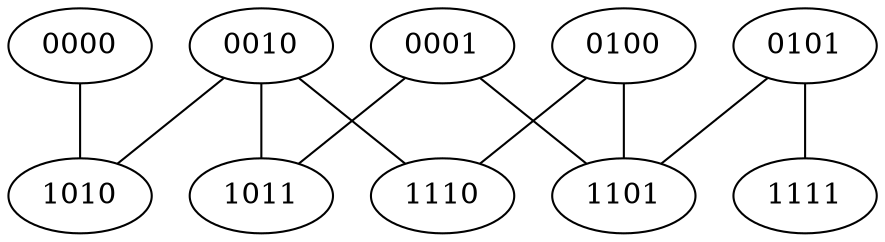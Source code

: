 graph "" {
	graph [bb="0,0,376.7,108"];
	node [label="\N"];
	0000	[height=0.5,
		label=0000,
		pos="30.35,90",
		width=0.84307];
	1010	[height=0.5,
		label=1010,
		pos="30.35,18",
		width=0.84307];
	0000 -- 1010	[key="0 -> 10",
		pos="30.35,71.697 30.35,60.846 30.35,46.917 30.35,36.104"];
	0001	[height=0.5,
		label=0001,
		pos="188.35,90",
		width=0.84307];
	1011	[height=0.5,
		label=1011,
		pos="109.35,18",
		width=0.84307];
	0001 -- 1011	[key="1 -> 11",
		pos="171.98,74.496 158.42,62.482 139.25,45.494 125.7,33.485"];
	1101	[height=0.5,
		label=1101,
		pos="267.35,18",
		width=0.84307];
	0001 -- 1101	[key="1 -> 13",
		pos="204.72,74.496 218.28,62.482 237.45,45.494 251,33.485"];
	0010	[height=0.5,
		label=0010,
		pos="109.35,90",
		width=0.84307];
	0010 -- 1010	[key="2 -> 10",
		pos="92.982,74.496 79.423,62.482 60.251,45.494 46.698,33.485"];
	0010 -- 1011	[key="2 -> 11",
		pos="109.35,71.697 109.35,60.846 109.35,46.917 109.35,36.104"];
	1110	[height=0.5,
		label=1110,
		pos="188.35,18",
		width=0.84307];
	0010 -- 1110	[key="2 -> 14",
		pos="125.72,74.496 139.28,62.482 158.45,45.494 172,33.485"];
	0100	[height=0.5,
		label=0100,
		pos="267.35,90",
		width=0.84307];
	0100 -- 1101	[key="4 -> 13",
		pos="267.35,71.697 267.35,60.846 267.35,46.917 267.35,36.104"];
	0100 -- 1110	[key="4 -> 14",
		pos="250.98,74.496 237.42,62.482 218.25,45.494 204.7,33.485"];
	0101	[height=0.5,
		label=0101,
		pos="346.35,90",
		width=0.84307];
	0101 -- 1101	[key="5 -> 13",
		pos="329.98,74.496 316.42,62.482 297.25,45.494 283.7,33.485"];
	1111	[height=0.5,
		label=1111,
		pos="346.35,18",
		width=0.84307];
	0101 -- 1111	[key="5 -> 15",
		pos="346.35,71.697 346.35,60.846 346.35,46.917 346.35,36.104"];
}

